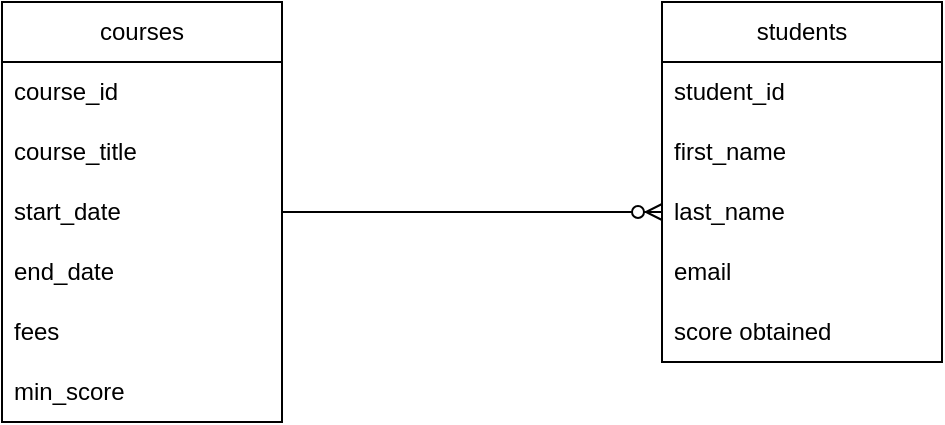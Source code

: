 <mxfile version="24.0.2" type="device">
  <diagram name="Page-1" id="7s8EoYuftx2Laf30gF9r">
    <mxGraphModel dx="794" dy="446" grid="1" gridSize="10" guides="1" tooltips="1" connect="1" arrows="1" fold="1" page="1" pageScale="1" pageWidth="850" pageHeight="1100" math="0" shadow="0">
      <root>
        <mxCell id="0" />
        <mxCell id="1" parent="0" />
        <mxCell id="JHIrWWSROkLRsFozJmA7-6" value="courses" style="swimlane;fontStyle=0;childLayout=stackLayout;horizontal=1;startSize=30;horizontalStack=0;resizeParent=1;resizeParentMax=0;resizeLast=0;collapsible=1;marginBottom=0;whiteSpace=wrap;html=1;" parent="1" vertex="1">
          <mxGeometry x="210" y="110" width="140" height="210" as="geometry">
            <mxRectangle x="340" y="170" width="80" height="30" as="alternateBounds" />
          </mxGeometry>
        </mxCell>
        <mxCell id="JHIrWWSROkLRsFozJmA7-7" value="course_id" style="text;strokeColor=none;fillColor=none;align=left;verticalAlign=middle;spacingLeft=4;spacingRight=4;overflow=hidden;points=[[0,0.5],[1,0.5]];portConstraint=eastwest;rotatable=0;whiteSpace=wrap;html=1;" parent="JHIrWWSROkLRsFozJmA7-6" vertex="1">
          <mxGeometry y="30" width="140" height="30" as="geometry" />
        </mxCell>
        <mxCell id="JHIrWWSROkLRsFozJmA7-8" value="course_title" style="text;strokeColor=none;fillColor=none;align=left;verticalAlign=middle;spacingLeft=4;spacingRight=4;overflow=hidden;points=[[0,0.5],[1,0.5]];portConstraint=eastwest;rotatable=0;whiteSpace=wrap;html=1;" parent="JHIrWWSROkLRsFozJmA7-6" vertex="1">
          <mxGeometry y="60" width="140" height="30" as="geometry" />
        </mxCell>
        <mxCell id="JHIrWWSROkLRsFozJmA7-9" value="start_date" style="text;strokeColor=none;fillColor=none;align=left;verticalAlign=middle;spacingLeft=4;spacingRight=4;overflow=hidden;points=[[0,0.5],[1,0.5]];portConstraint=eastwest;rotatable=0;whiteSpace=wrap;html=1;" parent="JHIrWWSROkLRsFozJmA7-6" vertex="1">
          <mxGeometry y="90" width="140" height="30" as="geometry" />
        </mxCell>
        <mxCell id="JHIrWWSROkLRsFozJmA7-11" value="end_date" style="text;strokeColor=none;fillColor=none;align=left;verticalAlign=middle;spacingLeft=4;spacingRight=4;overflow=hidden;points=[[0,0.5],[1,0.5]];portConstraint=eastwest;rotatable=0;whiteSpace=wrap;html=1;" parent="JHIrWWSROkLRsFozJmA7-6" vertex="1">
          <mxGeometry y="120" width="140" height="30" as="geometry" />
        </mxCell>
        <mxCell id="JHIrWWSROkLRsFozJmA7-12" value="fees" style="text;strokeColor=none;fillColor=none;align=left;verticalAlign=middle;spacingLeft=4;spacingRight=4;overflow=hidden;points=[[0,0.5],[1,0.5]];portConstraint=eastwest;rotatable=0;whiteSpace=wrap;html=1;" parent="JHIrWWSROkLRsFozJmA7-6" vertex="1">
          <mxGeometry y="150" width="140" height="30" as="geometry" />
        </mxCell>
        <mxCell id="JHIrWWSROkLRsFozJmA7-13" value="min_score" style="text;strokeColor=none;fillColor=none;align=left;verticalAlign=middle;spacingLeft=4;spacingRight=4;overflow=hidden;points=[[0,0.5],[1,0.5]];portConstraint=eastwest;rotatable=0;whiteSpace=wrap;html=1;" parent="JHIrWWSROkLRsFozJmA7-6" vertex="1">
          <mxGeometry y="180" width="140" height="30" as="geometry" />
        </mxCell>
        <mxCell id="EDhXYSG7KaUiECrH1Z5a-1" value="students" style="swimlane;fontStyle=0;childLayout=stackLayout;horizontal=1;startSize=30;horizontalStack=0;resizeParent=1;resizeParentMax=0;resizeLast=0;collapsible=1;marginBottom=0;whiteSpace=wrap;html=1;" vertex="1" parent="1">
          <mxGeometry x="540" y="110" width="140" height="180" as="geometry">
            <mxRectangle x="340" y="170" width="80" height="30" as="alternateBounds" />
          </mxGeometry>
        </mxCell>
        <mxCell id="EDhXYSG7KaUiECrH1Z5a-2" value="student_id&lt;span style=&quot;white-space: pre;&quot;&gt;&#x9;&lt;/span&gt;" style="text;strokeColor=none;fillColor=none;align=left;verticalAlign=middle;spacingLeft=4;spacingRight=4;overflow=hidden;points=[[0,0.5],[1,0.5]];portConstraint=eastwest;rotatable=0;whiteSpace=wrap;html=1;" vertex="1" parent="EDhXYSG7KaUiECrH1Z5a-1">
          <mxGeometry y="30" width="140" height="30" as="geometry" />
        </mxCell>
        <mxCell id="EDhXYSG7KaUiECrH1Z5a-3" value="first_name" style="text;strokeColor=none;fillColor=none;align=left;verticalAlign=middle;spacingLeft=4;spacingRight=4;overflow=hidden;points=[[0,0.5],[1,0.5]];portConstraint=eastwest;rotatable=0;whiteSpace=wrap;html=1;" vertex="1" parent="EDhXYSG7KaUiECrH1Z5a-1">
          <mxGeometry y="60" width="140" height="30" as="geometry" />
        </mxCell>
        <mxCell id="EDhXYSG7KaUiECrH1Z5a-4" value="last_name" style="text;strokeColor=none;fillColor=none;align=left;verticalAlign=middle;spacingLeft=4;spacingRight=4;overflow=hidden;points=[[0,0.5],[1,0.5]];portConstraint=eastwest;rotatable=0;whiteSpace=wrap;html=1;" vertex="1" parent="EDhXYSG7KaUiECrH1Z5a-1">
          <mxGeometry y="90" width="140" height="30" as="geometry" />
        </mxCell>
        <mxCell id="EDhXYSG7KaUiECrH1Z5a-5" value="email" style="text;strokeColor=none;fillColor=none;align=left;verticalAlign=middle;spacingLeft=4;spacingRight=4;overflow=hidden;points=[[0,0.5],[1,0.5]];portConstraint=eastwest;rotatable=0;whiteSpace=wrap;html=1;" vertex="1" parent="EDhXYSG7KaUiECrH1Z5a-1">
          <mxGeometry y="120" width="140" height="30" as="geometry" />
        </mxCell>
        <mxCell id="EDhXYSG7KaUiECrH1Z5a-6" value="score obtained" style="text;strokeColor=none;fillColor=none;align=left;verticalAlign=middle;spacingLeft=4;spacingRight=4;overflow=hidden;points=[[0,0.5],[1,0.5]];portConstraint=eastwest;rotatable=0;whiteSpace=wrap;html=1;" vertex="1" parent="EDhXYSG7KaUiECrH1Z5a-1">
          <mxGeometry y="150" width="140" height="30" as="geometry" />
        </mxCell>
        <mxCell id="EDhXYSG7KaUiECrH1Z5a-14" value="" style="edgeStyle=entityRelationEdgeStyle;fontSize=12;html=1;endArrow=ERzeroToMany;endFill=1;rounded=0;entryX=0;entryY=0.5;entryDx=0;entryDy=0;exitX=1;exitY=0.5;exitDx=0;exitDy=0;" edge="1" parent="1" source="JHIrWWSROkLRsFozJmA7-9" target="EDhXYSG7KaUiECrH1Z5a-4">
          <mxGeometry width="100" height="100" relative="1" as="geometry">
            <mxPoint x="360" y="280" as="sourcePoint" />
            <mxPoint x="460" y="180" as="targetPoint" />
          </mxGeometry>
        </mxCell>
      </root>
    </mxGraphModel>
  </diagram>
</mxfile>
